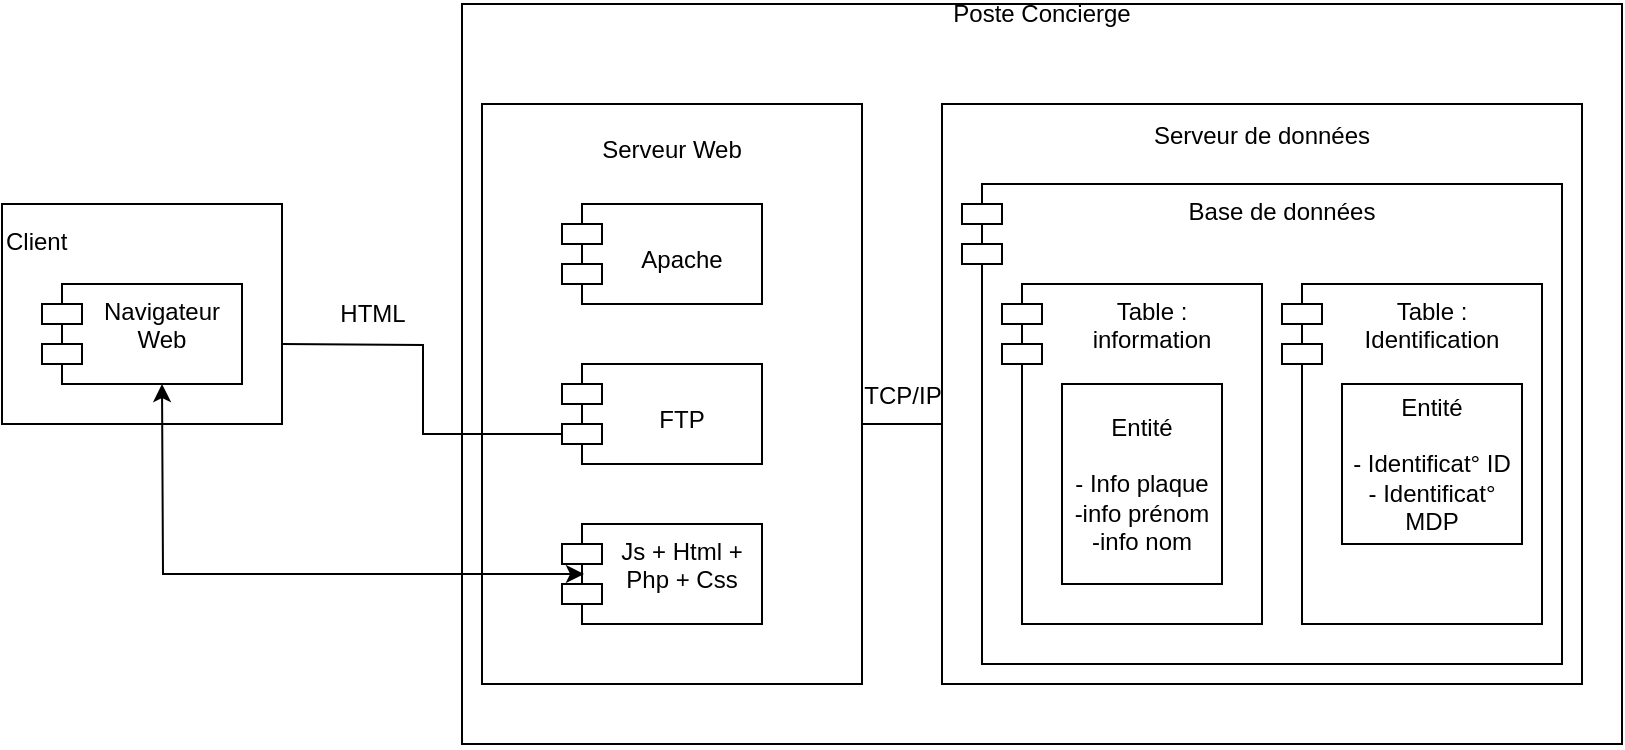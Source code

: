 <mxfile version="14.6.10" type="github"><diagram id="JIdirLrfz3CxEG_HrIKl" name="Page-1"><mxGraphModel dx="1102" dy="614" grid="1" gridSize="10" guides="1" tooltips="1" connect="1" arrows="1" fold="1" page="1" pageScale="1" pageWidth="827" pageHeight="1169" math="0" shadow="0"><root><mxCell id="0"/><mxCell id="1" parent="0"/><mxCell id="kXSWnVHOTCH3_STJsBlp-1" value="Client&lt;br&gt;&lt;br&gt;&lt;br&gt;&lt;br&gt;&lt;br&gt;&lt;br&gt;" style="rounded=0;whiteSpace=wrap;html=1;align=left;" vertex="1" parent="1"><mxGeometry x="10" y="170" width="140" height="110" as="geometry"/></mxCell><mxCell id="kXSWnVHOTCH3_STJsBlp-5" value="Poste Concierge&lt;br&gt;&lt;br&gt;&lt;br&gt;&lt;br&gt;&lt;br&gt;&lt;br&gt;&lt;br&gt;&lt;br&gt;&lt;br&gt;&lt;br&gt;&lt;br&gt;&lt;br&gt;&lt;br&gt;&lt;br&gt;&lt;br&gt;&lt;br&gt;&lt;br&gt;&lt;br&gt;&lt;br&gt;&lt;br&gt;&lt;br&gt;&lt;br&gt;&lt;br&gt;&lt;br&gt;&lt;br&gt;&lt;br&gt;" style="rounded=0;whiteSpace=wrap;html=1;" vertex="1" parent="1"><mxGeometry x="240" y="70" width="580" height="370" as="geometry"/></mxCell><mxCell id="kXSWnVHOTCH3_STJsBlp-6" value="Navigateur &#10;Web" style="shape=module;align=left;spacingLeft=20;align=center;verticalAlign=top;" vertex="1" parent="1"><mxGeometry x="30" y="210" width="100" height="50" as="geometry"/></mxCell><mxCell id="kXSWnVHOTCH3_STJsBlp-8" value="Serveur Web&lt;br&gt;&lt;br&gt;&lt;br&gt;&lt;br&gt;&lt;br&gt;&lt;br&gt;&lt;br&gt;&lt;br&gt;&lt;br&gt;&lt;br&gt;&lt;br&gt;&lt;br&gt;&lt;br&gt;&lt;br&gt;&lt;br&gt;&lt;br&gt;&lt;br&gt;&lt;br&gt;" style="rounded=0;whiteSpace=wrap;html=1;" vertex="1" parent="1"><mxGeometry x="250" y="120" width="190" height="290" as="geometry"/></mxCell><mxCell id="kXSWnVHOTCH3_STJsBlp-9" value="Serveur de données&lt;br&gt;&lt;br&gt;&lt;br&gt;&lt;br&gt;&lt;br&gt;&lt;br&gt;&lt;br&gt;&lt;br&gt;&lt;br&gt;&lt;br&gt;&lt;br&gt;&lt;br&gt;&lt;br&gt;&lt;br&gt;&lt;br&gt;&lt;br&gt;&lt;br&gt;&lt;br&gt;&lt;br&gt;" style="rounded=0;whiteSpace=wrap;html=1;" vertex="1" parent="1"><mxGeometry x="480" y="120" width="320" height="290" as="geometry"/></mxCell><mxCell id="kXSWnVHOTCH3_STJsBlp-7" value="&#10;Apache" style="shape=module;align=left;spacingLeft=20;align=center;verticalAlign=top;" vertex="1" parent="1"><mxGeometry x="290" y="170" width="100" height="50" as="geometry"/></mxCell><mxCell id="kXSWnVHOTCH3_STJsBlp-10" value="&#10;FTP" style="shape=module;align=left;spacingLeft=20;align=center;verticalAlign=top;" vertex="1" parent="1"><mxGeometry x="290" y="250" width="100" height="50" as="geometry"/></mxCell><mxCell id="kXSWnVHOTCH3_STJsBlp-12" value="Js + Html +&#10;Php + Css" style="shape=module;align=left;spacingLeft=20;align=center;verticalAlign=top;" vertex="1" parent="1"><mxGeometry x="290" y="330" width="100" height="50" as="geometry"/></mxCell><mxCell id="kXSWnVHOTCH3_STJsBlp-13" value="Base de données" style="shape=module;align=left;spacingLeft=20;align=center;verticalAlign=top;" vertex="1" parent="1"><mxGeometry x="490" y="160" width="300" height="240" as="geometry"/></mxCell><mxCell id="kXSWnVHOTCH3_STJsBlp-14" value="Table : &#10;information&#10;&#10;" style="shape=module;align=left;spacingLeft=20;align=center;verticalAlign=top;" vertex="1" parent="1"><mxGeometry x="510" y="210" width="130" height="170" as="geometry"/></mxCell><mxCell id="kXSWnVHOTCH3_STJsBlp-15" value="Entité&lt;br&gt;&lt;br&gt;- Info plaque&lt;br&gt;-info prénom&lt;br&gt;-info nom" style="rounded=0;whiteSpace=wrap;html=1;" vertex="1" parent="1"><mxGeometry x="540" y="260" width="80" height="100" as="geometry"/></mxCell><mxCell id="kXSWnVHOTCH3_STJsBlp-16" value="Table :&#10;Identification" style="shape=module;align=left;spacingLeft=20;align=center;verticalAlign=top;" vertex="1" parent="1"><mxGeometry x="650" y="210" width="130" height="170" as="geometry"/></mxCell><mxCell id="kXSWnVHOTCH3_STJsBlp-18" value="Entité&lt;br&gt;&lt;br&gt;- Identificat° ID&lt;br&gt;- Identificat° MDP" style="rounded=0;whiteSpace=wrap;html=1;" vertex="1" parent="1"><mxGeometry x="680" y="260" width="90" height="80" as="geometry"/></mxCell><mxCell id="kXSWnVHOTCH3_STJsBlp-22" value="" style="line;strokeWidth=1;fillColor=none;align=left;verticalAlign=middle;spacingTop=-1;spacingLeft=3;spacingRight=3;rotatable=0;labelPosition=right;points=[];portConstraint=eastwest;" vertex="1" parent="1"><mxGeometry x="440" y="275.5" width="40" height="9" as="geometry"/></mxCell><mxCell id="kXSWnVHOTCH3_STJsBlp-23" value="" style="endArrow=none;html=1;rounded=0;edgeStyle=orthogonalEdgeStyle;entryX=0;entryY=0;entryDx=0;entryDy=35;entryPerimeter=0;" edge="1" parent="1" target="kXSWnVHOTCH3_STJsBlp-10"><mxGeometry width="50" height="50" relative="1" as="geometry"><mxPoint x="150" y="240" as="sourcePoint"/><mxPoint x="200" y="190" as="targetPoint"/></mxGeometry></mxCell><mxCell id="kXSWnVHOTCH3_STJsBlp-25" value="" style="endArrow=classic;startArrow=classic;html=1;rounded=0;edgeStyle=orthogonalEdgeStyle;exitX=0.11;exitY=0.5;exitDx=0;exitDy=0;exitPerimeter=0;" edge="1" parent="1" source="kXSWnVHOTCH3_STJsBlp-12"><mxGeometry width="50" height="50" relative="1" as="geometry"><mxPoint x="40" y="310" as="sourcePoint"/><mxPoint x="90" y="260" as="targetPoint"/></mxGeometry></mxCell><mxCell id="kXSWnVHOTCH3_STJsBlp-26" value="HTML" style="text;html=1;align=center;verticalAlign=middle;resizable=0;points=[];autosize=1;strokeColor=none;" vertex="1" parent="1"><mxGeometry x="170" y="215" width="50" height="20" as="geometry"/></mxCell><mxCell id="kXSWnVHOTCH3_STJsBlp-27" value="TCP/IP" style="text;html=1;align=center;verticalAlign=middle;resizable=0;points=[];autosize=1;strokeColor=none;" vertex="1" parent="1"><mxGeometry x="435" y="255.5" width="50" height="20" as="geometry"/></mxCell></root></mxGraphModel></diagram></mxfile>